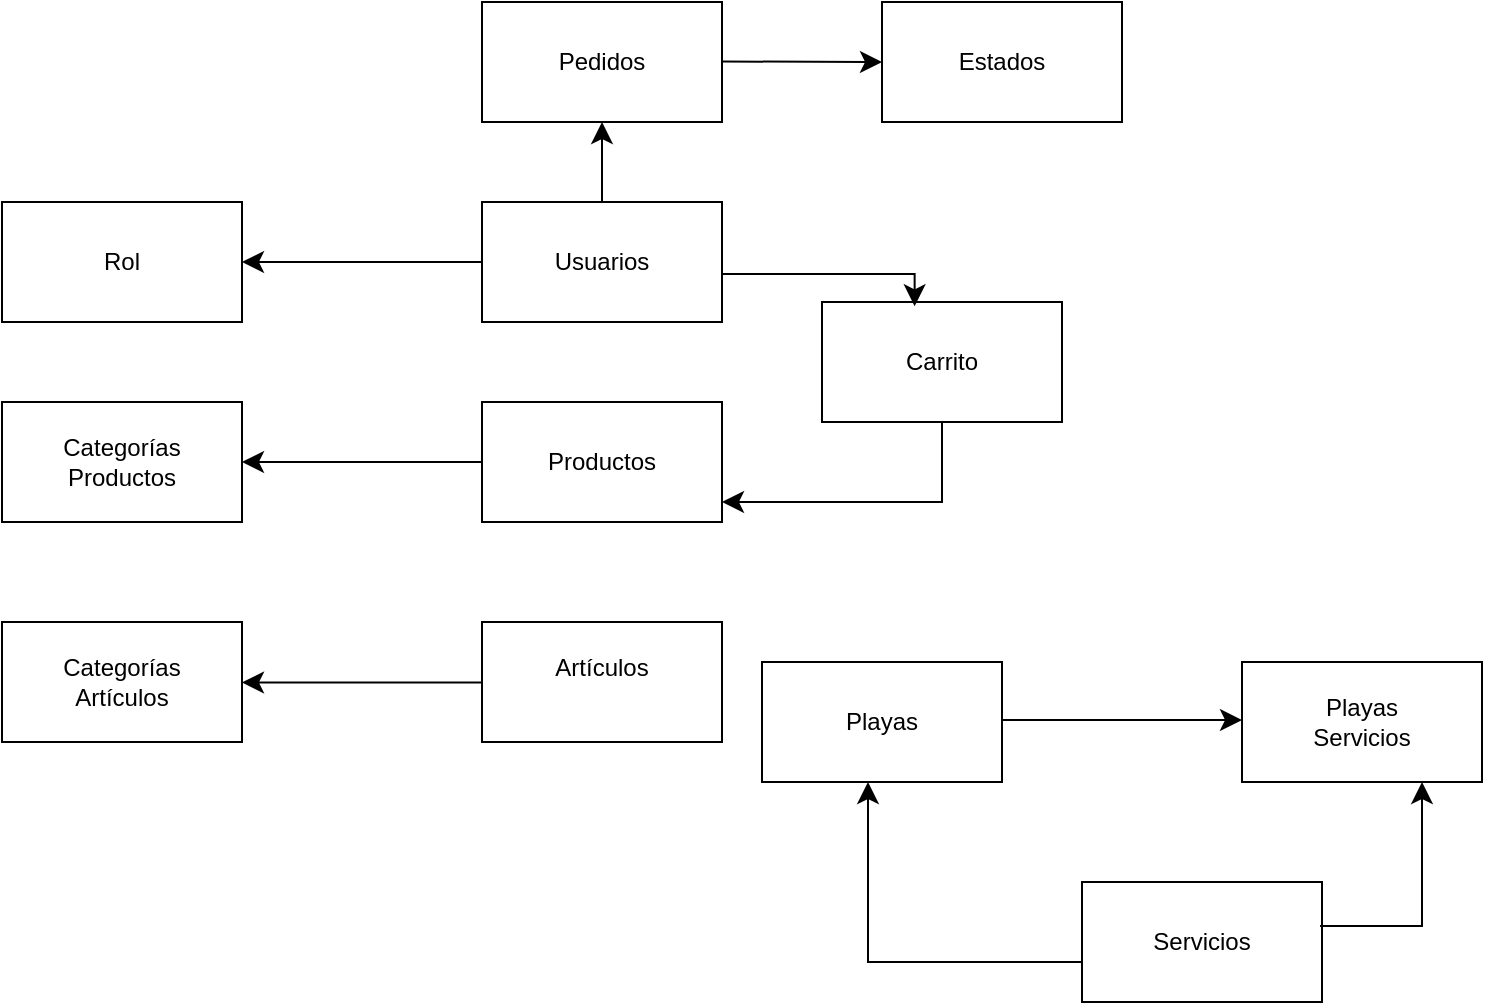 <mxfile version="24.5.5" type="device">
  <diagram name="Página-1" id="x17MMTbr8rduTtiIxTdY">
    <mxGraphModel dx="794" dy="1893" grid="1" gridSize="10" guides="1" tooltips="1" connect="1" arrows="1" fold="1" page="1" pageScale="1" pageWidth="827" pageHeight="1169" math="0" shadow="0">
      <root>
        <mxCell id="0" />
        <mxCell id="1" parent="0" />
        <mxCell id="noiuWYz8lImZyexX832K-1" value="Rol" style="rounded=0;whiteSpace=wrap;html=1;" parent="1" vertex="1">
          <mxGeometry x="80" y="-460" width="120" height="60" as="geometry" />
        </mxCell>
        <mxCell id="noiuWYz8lImZyexX832K-2" value="Usuarios" style="rounded=0;whiteSpace=wrap;html=1;" parent="1" vertex="1">
          <mxGeometry x="320" y="-460" width="120" height="60" as="geometry" />
        </mxCell>
        <mxCell id="noiuWYz8lImZyexX832K-3" value="&lt;div&gt;Categorías &lt;br&gt;&lt;/div&gt;&lt;div&gt;Productos&lt;br&gt;&lt;/div&gt;" style="rounded=0;whiteSpace=wrap;html=1;" parent="1" vertex="1">
          <mxGeometry x="80" y="-360" width="120" height="60" as="geometry" />
        </mxCell>
        <mxCell id="noiuWYz8lImZyexX832K-4" value="Productos" style="rounded=0;whiteSpace=wrap;html=1;" parent="1" vertex="1">
          <mxGeometry x="320" y="-360" width="120" height="60" as="geometry" />
        </mxCell>
        <mxCell id="noiuWYz8lImZyexX832K-5" value="&lt;div&gt;Categorías &lt;br&gt;&lt;/div&gt;&lt;div&gt;Artículos&lt;br&gt;&lt;/div&gt;" style="rounded=0;whiteSpace=wrap;html=1;" parent="1" vertex="1">
          <mxGeometry x="80" y="-250" width="120" height="60" as="geometry" />
        </mxCell>
        <mxCell id="noiuWYz8lImZyexX832K-6" value="Playas" style="rounded=0;whiteSpace=wrap;html=1;" parent="1" vertex="1">
          <mxGeometry x="460" y="-230" width="120" height="60" as="geometry" />
        </mxCell>
        <mxCell id="noiuWYz8lImZyexX832K-7" value="Servicios" style="rounded=0;whiteSpace=wrap;html=1;" parent="1" vertex="1">
          <mxGeometry x="620" y="-120" width="120" height="60" as="geometry" />
        </mxCell>
        <mxCell id="noiuWYz8lImZyexX832K-10" value="" style="edgeStyle=segmentEdgeStyle;endArrow=classic;html=1;curved=0;rounded=0;endSize=8;startSize=8;entryX=1;entryY=0.5;entryDx=0;entryDy=0;exitX=0;exitY=0.5;exitDx=0;exitDy=0;" parent="1" source="noiuWYz8lImZyexX832K-2" target="noiuWYz8lImZyexX832K-1" edge="1">
          <mxGeometry width="50" height="50" relative="1" as="geometry">
            <mxPoint x="310" y="-490" as="sourcePoint" />
            <mxPoint x="240" y="-545" as="targetPoint" />
          </mxGeometry>
        </mxCell>
        <mxCell id="noiuWYz8lImZyexX832K-11" value="" style="edgeStyle=segmentEdgeStyle;endArrow=classic;html=1;curved=0;rounded=0;endSize=8;startSize=8;entryX=1;entryY=0.5;entryDx=0;entryDy=0;" parent="1" target="noiuWYz8lImZyexX832K-3" edge="1">
          <mxGeometry width="50" height="50" relative="1" as="geometry">
            <mxPoint x="320" y="-350.5" as="sourcePoint" />
            <mxPoint x="210" y="-350.5" as="targetPoint" />
            <Array as="points">
              <mxPoint x="320" y="-330" />
            </Array>
          </mxGeometry>
        </mxCell>
        <mxCell id="noiuWYz8lImZyexX832K-13" value="" style="edgeStyle=segmentEdgeStyle;endArrow=classic;html=1;curved=0;rounded=0;endSize=8;startSize=8;" parent="1" edge="1">
          <mxGeometry width="50" height="50" relative="1" as="geometry">
            <mxPoint x="620" y="-80" as="sourcePoint" />
            <mxPoint x="513" y="-170" as="targetPoint" />
            <Array as="points">
              <mxPoint x="513" y="-80" />
            </Array>
          </mxGeometry>
        </mxCell>
        <mxCell id="noiuWYz8lImZyexX832K-15" value="" style="edgeStyle=segmentEdgeStyle;endArrow=classic;html=1;curved=0;rounded=0;endSize=8;startSize=8;exitX=0.992;exitY=0.367;exitDx=0;exitDy=0;exitPerimeter=0;" parent="1" edge="1" source="noiuWYz8lImZyexX832K-7">
          <mxGeometry width="50" height="50" relative="1" as="geometry">
            <mxPoint x="750" y="-100" as="sourcePoint" />
            <mxPoint x="790" y="-170" as="targetPoint" />
            <Array as="points">
              <mxPoint x="790" y="-98" />
            </Array>
          </mxGeometry>
        </mxCell>
        <mxCell id="noiuWYz8lImZyexX832K-16" value="&lt;div&gt;Playas &lt;br&gt;&lt;/div&gt;&lt;div&gt;Servicios&lt;br&gt;&lt;/div&gt;" style="rounded=0;whiteSpace=wrap;html=1;" parent="1" vertex="1">
          <mxGeometry x="700" y="-230" width="120" height="60" as="geometry" />
        </mxCell>
        <mxCell id="noiuWYz8lImZyexX832K-18" value="" style="edgeStyle=elbowEdgeStyle;elbow=vertical;endArrow=classic;html=1;curved=0;rounded=0;endSize=8;startSize=8;fontStyle=1" parent="1" edge="1">
          <mxGeometry width="50" height="50" relative="1" as="geometry">
            <mxPoint x="580" y="-201" as="sourcePoint" />
            <mxPoint x="700" y="-201" as="targetPoint" />
          </mxGeometry>
        </mxCell>
        <mxCell id="w-tos0U7WxVfXuxUIXLH-1" value="&lt;div&gt;Artículos&lt;/div&gt;&lt;div&gt;&lt;br&gt;&lt;/div&gt;" style="rounded=0;whiteSpace=wrap;html=1;" vertex="1" parent="1">
          <mxGeometry x="320" y="-250" width="120" height="60" as="geometry" />
        </mxCell>
        <mxCell id="w-tos0U7WxVfXuxUIXLH-2" value="" style="edgeStyle=segmentEdgeStyle;endArrow=classic;html=1;curved=0;rounded=0;endSize=8;startSize=8;entryX=1;entryY=0.5;entryDx=0;entryDy=0;" edge="1" parent="1">
          <mxGeometry width="50" height="50" relative="1" as="geometry">
            <mxPoint x="320" y="-240.25" as="sourcePoint" />
            <mxPoint x="200" y="-219.75" as="targetPoint" />
            <Array as="points">
              <mxPoint x="320" y="-219.75" />
            </Array>
          </mxGeometry>
        </mxCell>
        <mxCell id="w-tos0U7WxVfXuxUIXLH-4" value="Carrito" style="rounded=0;whiteSpace=wrap;html=1;" vertex="1" parent="1">
          <mxGeometry x="490" y="-410" width="120" height="60" as="geometry" />
        </mxCell>
        <mxCell id="w-tos0U7WxVfXuxUIXLH-6" value="" style="edgeStyle=elbowEdgeStyle;elbow=vertical;endArrow=classic;html=1;curved=0;rounded=0;endSize=8;startSize=8;entryX=0.386;entryY=0.036;entryDx=0;entryDy=0;entryPerimeter=0;" edge="1" parent="1" target="w-tos0U7WxVfXuxUIXLH-4">
          <mxGeometry width="50" height="50" relative="1" as="geometry">
            <mxPoint x="440" y="-439.83" as="sourcePoint" />
            <mxPoint x="550" y="-470" as="targetPoint" />
          </mxGeometry>
        </mxCell>
        <mxCell id="w-tos0U7WxVfXuxUIXLH-8" value="Estados" style="rounded=0;whiteSpace=wrap;html=1;" vertex="1" parent="1">
          <mxGeometry x="520" y="-560" width="120" height="60" as="geometry" />
        </mxCell>
        <mxCell id="w-tos0U7WxVfXuxUIXLH-9" value="Pedidos" style="rounded=0;whiteSpace=wrap;html=1;" vertex="1" parent="1">
          <mxGeometry x="320" y="-560" width="120" height="60" as="geometry" />
        </mxCell>
        <mxCell id="w-tos0U7WxVfXuxUIXLH-10" value="" style="edgeStyle=segmentEdgeStyle;endArrow=classic;html=1;curved=0;rounded=0;endSize=8;startSize=8;" edge="1" parent="1">
          <mxGeometry width="50" height="50" relative="1" as="geometry">
            <mxPoint x="550" y="-350" as="sourcePoint" />
            <mxPoint x="440" y="-310" as="targetPoint" />
            <Array as="points">
              <mxPoint x="550" y="-310" />
            </Array>
          </mxGeometry>
        </mxCell>
        <mxCell id="w-tos0U7WxVfXuxUIXLH-12" value="" style="edgeStyle=elbowEdgeStyle;elbow=vertical;endArrow=classic;html=1;curved=0;rounded=0;endSize=8;startSize=8;fontStyle=1;exitX=0.5;exitY=0;exitDx=0;exitDy=0;" edge="1" parent="1" source="noiuWYz8lImZyexX832K-2">
          <mxGeometry width="50" height="50" relative="1" as="geometry">
            <mxPoint x="380" y="-500.0" as="sourcePoint" />
            <mxPoint x="380" y="-500" as="targetPoint" />
          </mxGeometry>
        </mxCell>
        <mxCell id="w-tos0U7WxVfXuxUIXLH-13" value="" style="edgeStyle=elbowEdgeStyle;elbow=vertical;endArrow=classic;html=1;curved=0;rounded=0;endSize=8;startSize=8;fontStyle=1;entryX=0;entryY=0.5;entryDx=0;entryDy=0;" edge="1" parent="1" target="w-tos0U7WxVfXuxUIXLH-8">
          <mxGeometry width="50" height="50" relative="1" as="geometry">
            <mxPoint x="440" y="-530.25" as="sourcePoint" />
            <mxPoint x="500" y="-530.42" as="targetPoint" />
          </mxGeometry>
        </mxCell>
      </root>
    </mxGraphModel>
  </diagram>
</mxfile>
